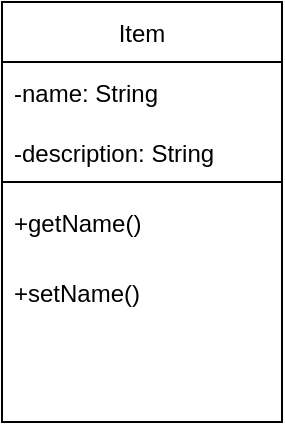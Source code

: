 <mxfile version="17.4.6" type="github">
  <diagram id="YpL6tdsirGarOxGrvHZS" name="Page-1">
    <mxGraphModel dx="782" dy="432" grid="1" gridSize="10" guides="1" tooltips="1" connect="1" arrows="1" fold="1" page="1" pageScale="1" pageWidth="827" pageHeight="1169" math="0" shadow="0">
      <root>
        <mxCell id="0" />
        <mxCell id="1" parent="0" />
        <mxCell id="9k-vn9W5Mv40hPXmKdOm-7" value="" style="group" vertex="1" connectable="0" parent="1">
          <mxGeometry x="320" y="150" width="140" height="210" as="geometry" />
        </mxCell>
        <mxCell id="zFsvnj5zhCnZn_Wq1NEL-9" value="Item" style="swimlane;fontStyle=0;childLayout=stackLayout;horizontal=1;startSize=30;horizontalStack=0;resizeParent=1;resizeParentMax=0;resizeLast=0;collapsible=1;marginBottom=0;rounded=0;" parent="9k-vn9W5Mv40hPXmKdOm-7" vertex="1">
          <mxGeometry width="140" height="90" as="geometry" />
        </mxCell>
        <mxCell id="zFsvnj5zhCnZn_Wq1NEL-10" value="-name: String" style="text;strokeColor=none;fillColor=none;align=left;verticalAlign=middle;spacingLeft=4;spacingRight=4;overflow=hidden;points=[[0,0.5],[1,0.5]];portConstraint=eastwest;rotatable=0;rounded=0;" parent="zFsvnj5zhCnZn_Wq1NEL-9" vertex="1">
          <mxGeometry y="30" width="140" height="30" as="geometry" />
        </mxCell>
        <mxCell id="zFsvnj5zhCnZn_Wq1NEL-11" value="-description: String" style="text;strokeColor=none;fillColor=none;align=left;verticalAlign=middle;spacingLeft=4;spacingRight=4;overflow=hidden;points=[[0,0.5],[1,0.5]];portConstraint=eastwest;rotatable=0;rounded=0;" parent="zFsvnj5zhCnZn_Wq1NEL-9" vertex="1">
          <mxGeometry y="60" width="140" height="30" as="geometry" />
        </mxCell>
        <mxCell id="9k-vn9W5Mv40hPXmKdOm-6" value="" style="rounded=0;whiteSpace=wrap;html=1;strokeColor=default;" vertex="1" parent="9k-vn9W5Mv40hPXmKdOm-7">
          <mxGeometry y="90" width="140" height="120" as="geometry" />
        </mxCell>
        <mxCell id="9k-vn9W5Mv40hPXmKdOm-9" value="+getName()" style="text;strokeColor=none;fillColor=none;align=left;verticalAlign=middle;spacingLeft=4;spacingRight=4;overflow=hidden;points=[[0,0.5],[1,0.5]];portConstraint=eastwest;rotatable=0;" vertex="1" parent="9k-vn9W5Mv40hPXmKdOm-7">
          <mxGeometry y="90" width="140" height="40" as="geometry" />
        </mxCell>
        <mxCell id="9k-vn9W5Mv40hPXmKdOm-10" value="+setName()" style="text;strokeColor=none;fillColor=none;align=left;verticalAlign=middle;spacingLeft=4;spacingRight=4;overflow=hidden;points=[[0,0.5],[1,0.5]];portConstraint=eastwest;rotatable=0;" vertex="1" parent="9k-vn9W5Mv40hPXmKdOm-7">
          <mxGeometry y="130" width="80" height="30" as="geometry" />
        </mxCell>
      </root>
    </mxGraphModel>
  </diagram>
</mxfile>
